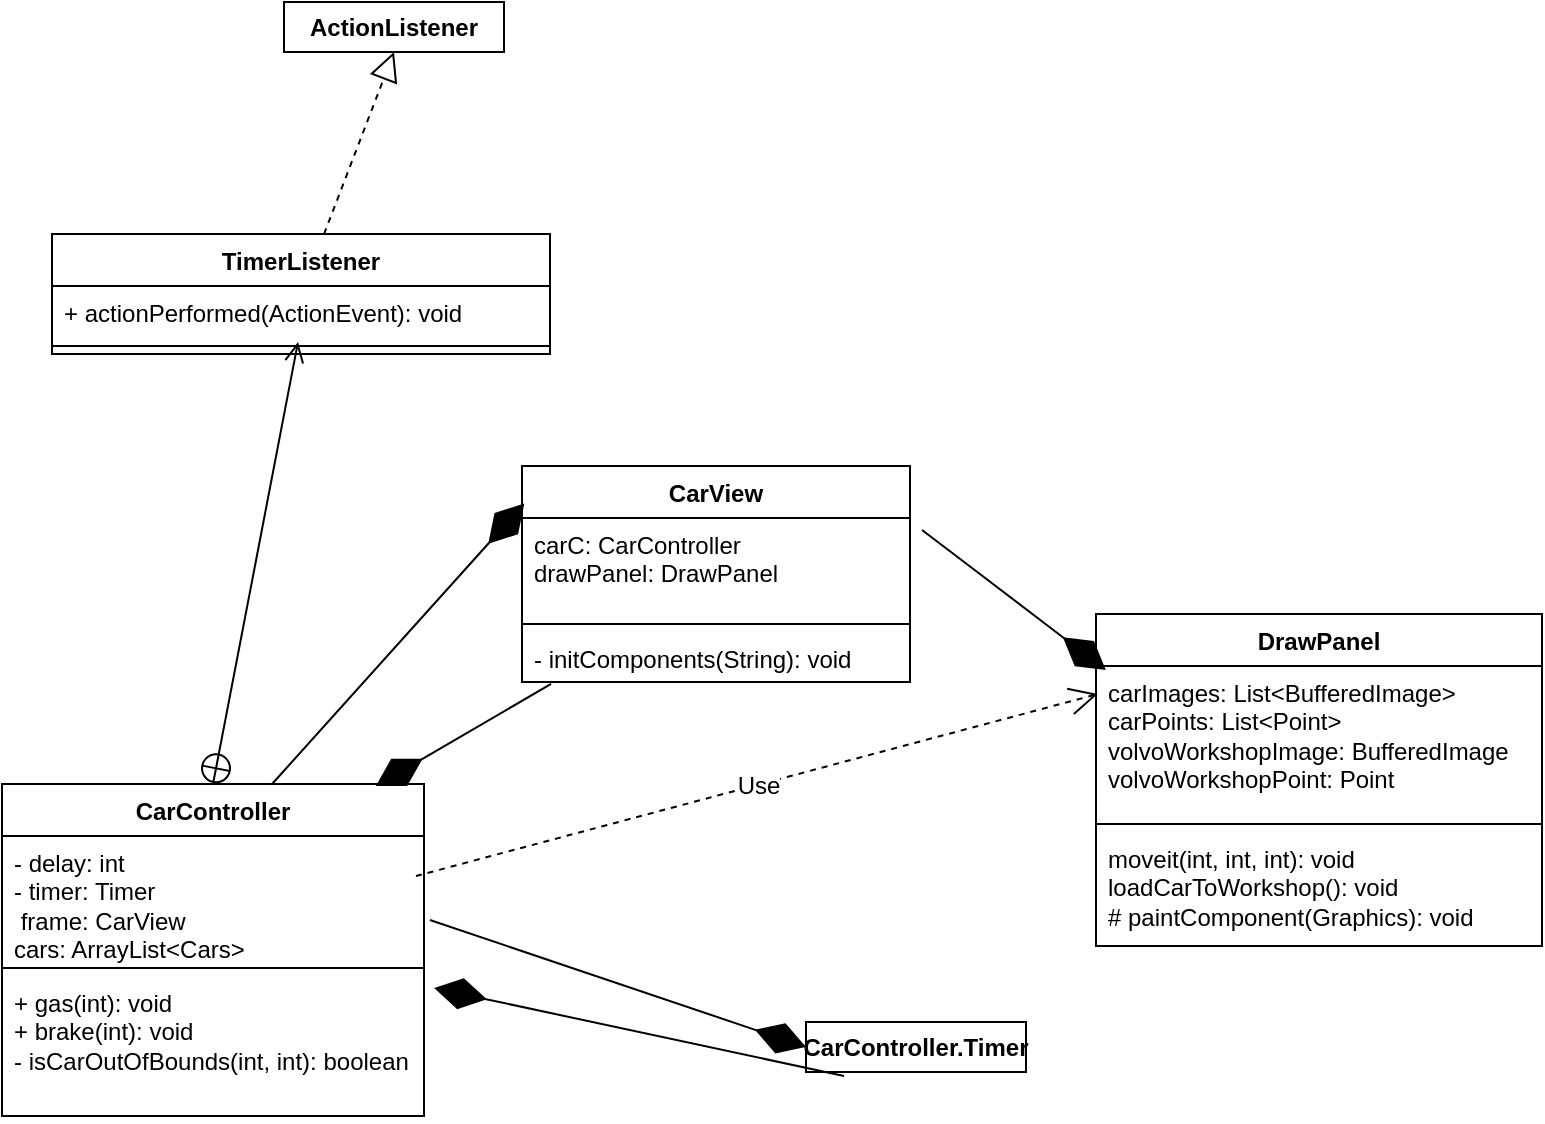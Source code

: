 <mxfile version="26.0.15" pages="2">
  <diagram name="Sida-1" id="bpndJ_E99A24D7XNAE1G">
    <mxGraphModel grid="0" page="0" gridSize="10" guides="1" tooltips="1" connect="1" arrows="1" fold="1" pageScale="1" pageWidth="827" pageHeight="1169" math="0" shadow="0">
      <root>
        <mxCell id="0" />
        <mxCell id="1" parent="0" />
        <mxCell id="K9HIL502Y1lgaBaczekw-31" value="CarController" style="swimlane;fontStyle=1;align=center;verticalAlign=top;childLayout=stackLayout;horizontal=1;startSize=26;horizontalStack=0;resizeParent=1;resizeParentMax=0;resizeLast=0;collapsible=1;marginBottom=0;whiteSpace=wrap;html=1;" vertex="1" parent="1">
          <mxGeometry x="504" y="629" width="211" height="166" as="geometry" />
        </mxCell>
        <mxCell id="K9HIL502Y1lgaBaczekw-32" value="- delay: int&lt;div&gt;- timer: Timer&lt;/div&gt;&lt;div&gt;&amp;nbsp;frame: CarView&lt;/div&gt;&lt;div&gt;cars: ArrayList&amp;lt;Cars&amp;gt;&lt;/div&gt;" style="text;strokeColor=none;fillColor=none;align=left;verticalAlign=top;spacingLeft=4;spacingRight=4;overflow=hidden;rotatable=0;points=[[0,0.5],[1,0.5]];portConstraint=eastwest;whiteSpace=wrap;html=1;" vertex="1" parent="K9HIL502Y1lgaBaczekw-31">
          <mxGeometry y="26" width="211" height="62" as="geometry" />
        </mxCell>
        <mxCell id="K9HIL502Y1lgaBaczekw-33" value="" style="line;strokeWidth=1;fillColor=none;align=left;verticalAlign=middle;spacingTop=-1;spacingLeft=3;spacingRight=3;rotatable=0;labelPosition=right;points=[];portConstraint=eastwest;strokeColor=inherit;" vertex="1" parent="K9HIL502Y1lgaBaczekw-31">
          <mxGeometry y="88" width="211" height="8" as="geometry" />
        </mxCell>
        <mxCell id="K9HIL502Y1lgaBaczekw-34" value="+ gas(int): void&lt;div&gt;+ brake(int): void&lt;/div&gt;&lt;div&gt;- isCarOutOfBounds(int, int): boolean&lt;/div&gt;" style="text;strokeColor=none;fillColor=none;align=left;verticalAlign=top;spacingLeft=4;spacingRight=4;overflow=hidden;rotatable=0;points=[[0,0.5],[1,0.5]];portConstraint=eastwest;whiteSpace=wrap;html=1;" vertex="1" parent="K9HIL502Y1lgaBaczekw-31">
          <mxGeometry y="96" width="211" height="70" as="geometry" />
        </mxCell>
        <mxCell id="K9HIL502Y1lgaBaczekw-35" value="CarView" style="swimlane;fontStyle=1;align=center;verticalAlign=top;childLayout=stackLayout;horizontal=1;startSize=26;horizontalStack=0;resizeParent=1;resizeParentMax=0;resizeLast=0;collapsible=1;marginBottom=0;whiteSpace=wrap;html=1;" vertex="1" parent="1">
          <mxGeometry x="764" y="470" width="194" height="108" as="geometry" />
        </mxCell>
        <mxCell id="K9HIL502Y1lgaBaczekw-36" value="carC: CarController&lt;div&gt;drawPanel: DrawPanel&lt;/div&gt;" style="text;strokeColor=none;fillColor=none;align=left;verticalAlign=top;spacingLeft=4;spacingRight=4;overflow=hidden;rotatable=0;points=[[0,0.5],[1,0.5]];portConstraint=eastwest;whiteSpace=wrap;html=1;" vertex="1" parent="K9HIL502Y1lgaBaczekw-35">
          <mxGeometry y="26" width="194" height="49" as="geometry" />
        </mxCell>
        <mxCell id="K9HIL502Y1lgaBaczekw-37" value="" style="line;strokeWidth=1;fillColor=none;align=left;verticalAlign=middle;spacingTop=-1;spacingLeft=3;spacingRight=3;rotatable=0;labelPosition=right;points=[];portConstraint=eastwest;strokeColor=inherit;" vertex="1" parent="K9HIL502Y1lgaBaczekw-35">
          <mxGeometry y="75" width="194" height="8" as="geometry" />
        </mxCell>
        <mxCell id="K9HIL502Y1lgaBaczekw-38" value="- initComponents(String): void" style="text;strokeColor=none;fillColor=none;align=left;verticalAlign=top;spacingLeft=4;spacingRight=4;overflow=hidden;rotatable=0;points=[[0,0.5],[1,0.5]];portConstraint=eastwest;whiteSpace=wrap;html=1;" vertex="1" parent="K9HIL502Y1lgaBaczekw-35">
          <mxGeometry y="83" width="194" height="25" as="geometry" />
        </mxCell>
        <mxCell id="K9HIL502Y1lgaBaczekw-39" value="DrawPanel" style="swimlane;fontStyle=1;align=center;verticalAlign=top;childLayout=stackLayout;horizontal=1;startSize=26;horizontalStack=0;resizeParent=1;resizeParentMax=0;resizeLast=0;collapsible=1;marginBottom=0;whiteSpace=wrap;html=1;" vertex="1" parent="1">
          <mxGeometry x="1051" y="544" width="223" height="166" as="geometry" />
        </mxCell>
        <mxCell id="K9HIL502Y1lgaBaczekw-40" value="carImages: List&amp;lt;BufferedImage&amp;gt;&lt;div&gt;carPoints: List&amp;lt;Point&amp;gt;&lt;/div&gt;&lt;div&gt;volvoWorkshopImage: BufferedImage&lt;/div&gt;&lt;div&gt;volvoWorkshopPoint: Point&lt;/div&gt;" style="text;strokeColor=none;fillColor=none;align=left;verticalAlign=top;spacingLeft=4;spacingRight=4;overflow=hidden;rotatable=0;points=[[0,0.5],[1,0.5]];portConstraint=eastwest;whiteSpace=wrap;html=1;" vertex="1" parent="K9HIL502Y1lgaBaczekw-39">
          <mxGeometry y="26" width="223" height="75" as="geometry" />
        </mxCell>
        <mxCell id="K9HIL502Y1lgaBaczekw-41" value="" style="line;strokeWidth=1;fillColor=none;align=left;verticalAlign=middle;spacingTop=-1;spacingLeft=3;spacingRight=3;rotatable=0;labelPosition=right;points=[];portConstraint=eastwest;strokeColor=inherit;" vertex="1" parent="K9HIL502Y1lgaBaczekw-39">
          <mxGeometry y="101" width="223" height="8" as="geometry" />
        </mxCell>
        <mxCell id="K9HIL502Y1lgaBaczekw-42" value="&lt;div&gt;moveit(int, int, int): void&lt;/div&gt;&lt;div&gt;loadCarToWorkshop(): void&lt;/div&gt;# paintComponent(Graphics): void" style="text;strokeColor=none;fillColor=none;align=left;verticalAlign=top;spacingLeft=4;spacingRight=4;overflow=hidden;rotatable=0;points=[[0,0.5],[1,0.5]];portConstraint=eastwest;whiteSpace=wrap;html=1;" vertex="1" parent="K9HIL502Y1lgaBaczekw-39">
          <mxGeometry y="109" width="223" height="57" as="geometry" />
        </mxCell>
        <mxCell id="K9HIL502Y1lgaBaczekw-50" value="TimerListener" style="swimlane;fontStyle=1;align=center;verticalAlign=top;childLayout=stackLayout;horizontal=1;startSize=26;horizontalStack=0;resizeParent=1;resizeParentMax=0;resizeLast=0;collapsible=1;marginBottom=0;whiteSpace=wrap;html=1;" vertex="1" parent="1">
          <mxGeometry x="529" y="354" width="249" height="60" as="geometry" />
        </mxCell>
        <mxCell id="K9HIL502Y1lgaBaczekw-53" value="+ actionPerformed(ActionEvent): void" style="text;strokeColor=none;fillColor=none;align=left;verticalAlign=top;spacingLeft=4;spacingRight=4;overflow=hidden;rotatable=0;points=[[0,0.5],[1,0.5]];portConstraint=eastwest;whiteSpace=wrap;html=1;" vertex="1" parent="K9HIL502Y1lgaBaczekw-50">
          <mxGeometry y="26" width="249" height="26" as="geometry" />
        </mxCell>
        <mxCell id="K9HIL502Y1lgaBaczekw-52" value="" style="line;strokeWidth=1;fillColor=none;align=left;verticalAlign=middle;spacingTop=-1;spacingLeft=3;spacingRight=3;rotatable=0;labelPosition=right;points=[];portConstraint=eastwest;strokeColor=inherit;" vertex="1" parent="K9HIL502Y1lgaBaczekw-50">
          <mxGeometry y="52" width="249" height="8" as="geometry" />
        </mxCell>
        <mxCell id="K9HIL502Y1lgaBaczekw-55" value="&lt;b&gt;ActionListener&lt;/b&gt;" style="html=1;whiteSpace=wrap;" vertex="1" parent="1">
          <mxGeometry x="645" y="238" width="110" height="25" as="geometry" />
        </mxCell>
        <mxCell id="K9HIL502Y1lgaBaczekw-57" value="" style="endArrow=block;dashed=1;endFill=0;endSize=12;html=1;rounded=0;fontSize=12;curved=1;entryX=0.5;entryY=1;entryDx=0;entryDy=0;" edge="1" parent="1" source="K9HIL502Y1lgaBaczekw-50" target="K9HIL502Y1lgaBaczekw-55">
          <mxGeometry width="160" relative="1" as="geometry">
            <mxPoint x="1130" y="270" as="sourcePoint" />
            <mxPoint x="1206" y="191" as="targetPoint" />
          </mxGeometry>
        </mxCell>
        <mxCell id="K9HIL502Y1lgaBaczekw-61" value="" style="endArrow=open;startArrow=circlePlus;endFill=0;startFill=0;endSize=8;html=1;rounded=0;fontSize=12;curved=1;exitX=0.5;exitY=0;exitDx=0;exitDy=0;entryX=0.494;entryY=1.077;entryDx=0;entryDy=0;entryPerimeter=0;" edge="1" parent="1" source="K9HIL502Y1lgaBaczekw-31" target="K9HIL502Y1lgaBaczekw-53">
          <mxGeometry width="160" relative="1" as="geometry">
            <mxPoint x="735" y="467" as="sourcePoint" />
            <mxPoint x="895" y="467" as="targetPoint" />
          </mxGeometry>
        </mxCell>
        <mxCell id="K9HIL502Y1lgaBaczekw-70" value="Use" style="endArrow=open;endSize=12;dashed=1;html=1;rounded=0;fontSize=12;curved=1;entryX=0.004;entryY=0.187;entryDx=0;entryDy=0;entryPerimeter=0;exitX=0.981;exitY=0.323;exitDx=0;exitDy=0;exitPerimeter=0;" edge="1" parent="1" source="K9HIL502Y1lgaBaczekw-32" target="K9HIL502Y1lgaBaczekw-40">
          <mxGeometry width="160" relative="1" as="geometry">
            <mxPoint x="803" y="702" as="sourcePoint" />
            <mxPoint x="856" y="570" as="targetPoint" />
          </mxGeometry>
        </mxCell>
        <mxCell id="K9HIL502Y1lgaBaczekw-77" value="" style="endArrow=diamondThin;endFill=1;endSize=24;html=1;rounded=0;fontSize=12;curved=1;exitX=0.64;exitY=0;exitDx=0;exitDy=0;exitPerimeter=0;entryX=0.006;entryY=0.174;entryDx=0;entryDy=0;entryPerimeter=0;" edge="1" parent="1" source="K9HIL502Y1lgaBaczekw-31" target="K9HIL502Y1lgaBaczekw-35">
          <mxGeometry width="160" relative="1" as="geometry">
            <mxPoint x="712" y="671" as="sourcePoint" />
            <mxPoint x="777" y="530" as="targetPoint" />
          </mxGeometry>
        </mxCell>
        <mxCell id="K9HIL502Y1lgaBaczekw-78" value="" style="endArrow=diamondThin;endFill=1;endSize=24;html=1;rounded=0;fontSize=12;curved=1;exitX=0.075;exitY=1.038;exitDx=0;exitDy=0;exitPerimeter=0;entryX=0.886;entryY=0.006;entryDx=0;entryDy=0;entryPerimeter=0;" edge="1" parent="1" source="K9HIL502Y1lgaBaczekw-38" target="K9HIL502Y1lgaBaczekw-31">
          <mxGeometry width="160" relative="1" as="geometry">
            <mxPoint x="720" y="690" as="sourcePoint" />
            <mxPoint x="897" y="761" as="targetPoint" />
          </mxGeometry>
        </mxCell>
        <mxCell id="K9HIL502Y1lgaBaczekw-79" value="&lt;b&gt;CarController.Timer&lt;/b&gt;" style="html=1;whiteSpace=wrap;" vertex="1" parent="1">
          <mxGeometry x="906" y="748" width="110" height="25" as="geometry" />
        </mxCell>
        <mxCell id="K9HIL502Y1lgaBaczekw-80" value="" style="endArrow=diamondThin;endFill=1;endSize=24;html=1;rounded=0;fontSize=12;curved=1;exitX=1.014;exitY=0.677;exitDx=0;exitDy=0;exitPerimeter=0;entryX=0;entryY=0.5;entryDx=0;entryDy=0;" edge="1" parent="1" source="K9HIL502Y1lgaBaczekw-32" target="K9HIL502Y1lgaBaczekw-79">
          <mxGeometry width="160" relative="1" as="geometry">
            <mxPoint x="801" y="849" as="sourcePoint" />
            <mxPoint x="870" y="695" as="targetPoint" />
          </mxGeometry>
        </mxCell>
        <mxCell id="K9HIL502Y1lgaBaczekw-82" value="" style="endArrow=diamondThin;endFill=1;endSize=24;html=1;rounded=0;fontSize=12;curved=1;entryX=1.024;entryY=0.086;entryDx=0;entryDy=0;entryPerimeter=0;exitX=0.173;exitY=1.08;exitDx=0;exitDy=0;exitPerimeter=0;" edge="1" parent="1" source="K9HIL502Y1lgaBaczekw-79" target="K9HIL502Y1lgaBaczekw-34">
          <mxGeometry width="160" relative="1" as="geometry">
            <mxPoint x="525" y="498" as="sourcePoint" />
            <mxPoint x="685" y="498" as="targetPoint" />
          </mxGeometry>
        </mxCell>
        <mxCell id="K9HIL502Y1lgaBaczekw-83" value="" style="endArrow=diamondThin;endFill=1;endSize=24;html=1;rounded=0;fontSize=12;curved=1;exitX=1.031;exitY=0.122;exitDx=0;exitDy=0;exitPerimeter=0;entryX=0.022;entryY=0.027;entryDx=0;entryDy=0;entryPerimeter=0;" edge="1" parent="1" source="K9HIL502Y1lgaBaczekw-36" target="K9HIL502Y1lgaBaczekw-40">
          <mxGeometry width="160" relative="1" as="geometry">
            <mxPoint x="776" y="498" as="sourcePoint" />
            <mxPoint x="936" y="498" as="targetPoint" />
          </mxGeometry>
        </mxCell>
      </root>
    </mxGraphModel>
  </diagram>
  <diagram id="gVjOzvcwTic_hwjg-OLs" name="Sida-2">
    <mxGraphModel grid="1" page="1" gridSize="10" guides="1" tooltips="1" connect="1" arrows="1" fold="1" pageScale="1" pageWidth="827" pageHeight="1169" math="0" shadow="0">
      <root>
        <mxCell id="0" />
        <mxCell id="1" parent="0" />
        <mxCell id="BbWwP1K-H2VMIL-J5WrU-1" value="&amp;laquo;interface&amp;raquo;&lt;br&gt;&lt;b&gt;Name&lt;/b&gt;" style="html=1;whiteSpace=wrap;" vertex="1" parent="1">
          <mxGeometry x="240" y="380" width="110" height="50" as="geometry" />
        </mxCell>
      </root>
    </mxGraphModel>
  </diagram>
</mxfile>
